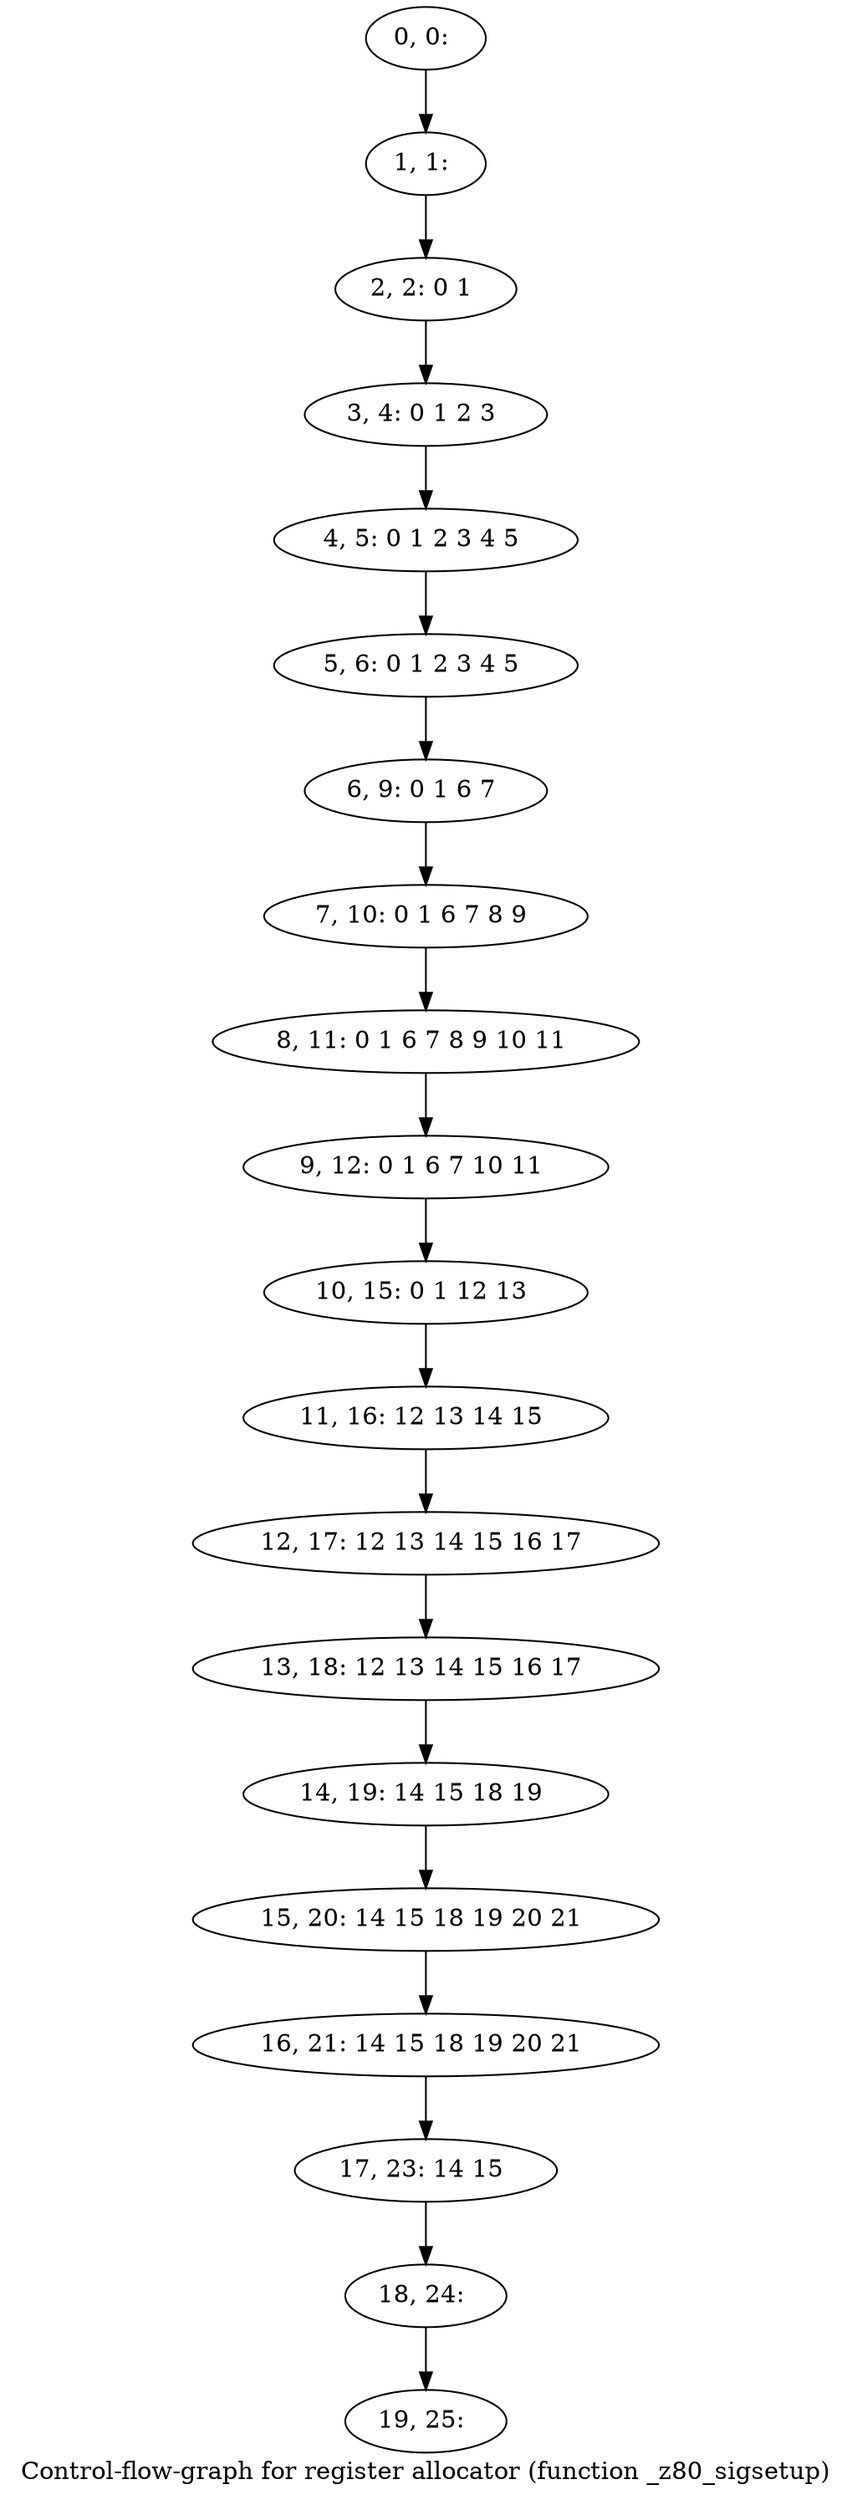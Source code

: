 digraph G {
graph [label="Control-flow-graph for register allocator (function _z80_sigsetup)"]
0[label="0, 0: "];
1[label="1, 1: "];
2[label="2, 2: 0 1 "];
3[label="3, 4: 0 1 2 3 "];
4[label="4, 5: 0 1 2 3 4 5 "];
5[label="5, 6: 0 1 2 3 4 5 "];
6[label="6, 9: 0 1 6 7 "];
7[label="7, 10: 0 1 6 7 8 9 "];
8[label="8, 11: 0 1 6 7 8 9 10 11 "];
9[label="9, 12: 0 1 6 7 10 11 "];
10[label="10, 15: 0 1 12 13 "];
11[label="11, 16: 12 13 14 15 "];
12[label="12, 17: 12 13 14 15 16 17 "];
13[label="13, 18: 12 13 14 15 16 17 "];
14[label="14, 19: 14 15 18 19 "];
15[label="15, 20: 14 15 18 19 20 21 "];
16[label="16, 21: 14 15 18 19 20 21 "];
17[label="17, 23: 14 15 "];
18[label="18, 24: "];
19[label="19, 25: "];
0->1 ;
1->2 ;
2->3 ;
3->4 ;
4->5 ;
5->6 ;
6->7 ;
7->8 ;
8->9 ;
9->10 ;
10->11 ;
11->12 ;
12->13 ;
13->14 ;
14->15 ;
15->16 ;
16->17 ;
17->18 ;
18->19 ;
}
